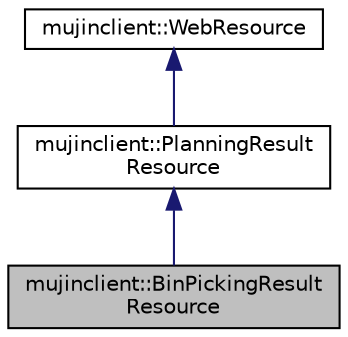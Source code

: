 digraph "mujinclient::BinPickingResultResource"
{
  bgcolor="transparent";
  edge [fontname="Helvetica",fontsize="10",labelfontname="Helvetica",labelfontsize="10"];
  node [fontname="Helvetica",fontsize="10",shape=record];
  Node1 [label="mujinclient::BinPickingResult\lResource",height=0.2,width=0.4,color="black", fillcolor="grey75", style="filled" fontcolor="black"];
  Node2 -> Node1 [dir="back",color="midnightblue",fontsize="10",style="solid",fontname="Helvetica"];
  Node2 [label="mujinclient::PlanningResult\lResource",height=0.2,width=0.4,color="black",URL="$classmujinclient_1_1PlanningResultResource.html"];
  Node3 -> Node2 [dir="back",color="midnightblue",fontsize="10",style="solid",fontname="Helvetica"];
  Node3 [label="mujinclient::WebResource",height=0.2,width=0.4,color="black",URL="$classmujinclient_1_1WebResource.html"];
}
